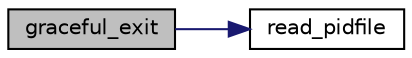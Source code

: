 digraph "graceful_exit"
{
  edge [fontname="Helvetica",fontsize="10",labelfontname="Helvetica",labelfontsize="10"];
  node [fontname="Helvetica",fontsize="10",shape=record];
  rankdir="LR";
  Node15 [label="graceful_exit",height=0.2,width=0.4,color="black", fillcolor="grey75", style="filled", fontcolor="black"];
  Node15 -> Node16 [color="midnightblue",fontsize="10",style="solid",fontname="Helvetica"];
  Node16 [label="read_pidfile",height=0.2,width=0.4,color="black", fillcolor="white", style="filled",URL="$mon_8c.html#a96abea6f0913b47e66c5721069662770"];
}
